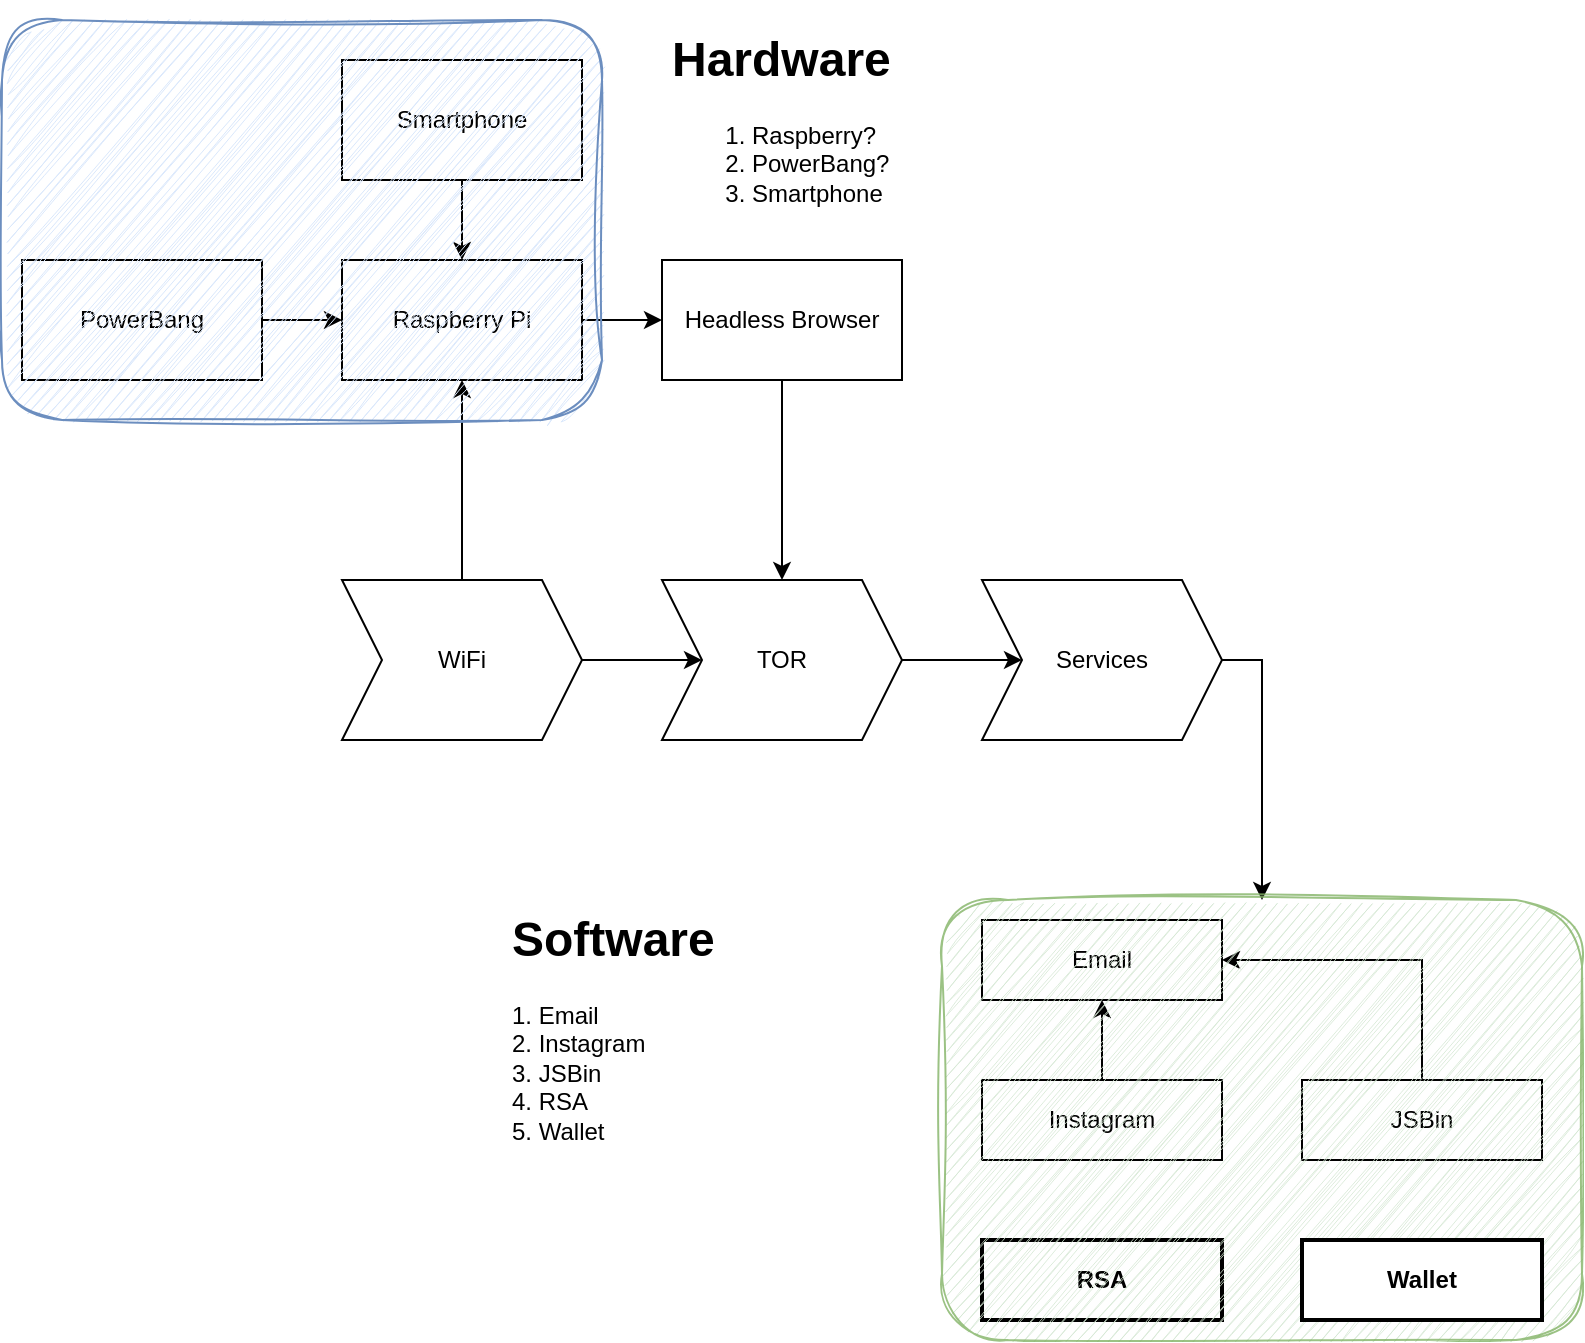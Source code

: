 <mxfile version="21.5.0" type="github">
  <diagram name="Page-1" id="lsT4wqbdhYgyk3f3oKFe">
    <mxGraphModel dx="1360" dy="811" grid="1" gridSize="10" guides="1" tooltips="1" connect="1" arrows="1" fold="1" page="1" pageScale="1" pageWidth="850" pageHeight="1100" math="0" shadow="0">
      <root>
        <mxCell id="0" />
        <mxCell id="1" parent="0" />
        <mxCell id="rJqO0jKTIe9qJqitLwrk-4" value="" style="edgeStyle=orthogonalEdgeStyle;rounded=0;orthogonalLoop=1;jettySize=auto;html=1;" parent="1" source="rJqO0jKTIe9qJqitLwrk-1" target="rJqO0jKTIe9qJqitLwrk-2" edge="1">
          <mxGeometry relative="1" as="geometry" />
        </mxCell>
        <mxCell id="rJqO0jKTIe9qJqitLwrk-6" value="" style="edgeStyle=orthogonalEdgeStyle;rounded=0;orthogonalLoop=1;jettySize=auto;html=1;" parent="1" source="rJqO0jKTIe9qJqitLwrk-1" target="rJqO0jKTIe9qJqitLwrk-5" edge="1">
          <mxGeometry relative="1" as="geometry" />
        </mxCell>
        <mxCell id="rJqO0jKTIe9qJqitLwrk-1" value="WiFi" style="shape=step;perimeter=stepPerimeter;whiteSpace=wrap;html=1;fixedSize=1;" parent="1" vertex="1">
          <mxGeometry x="200" y="320" width="120" height="80" as="geometry" />
        </mxCell>
        <mxCell id="rJqO0jKTIe9qJqitLwrk-10" value="" style="edgeStyle=orthogonalEdgeStyle;rounded=0;orthogonalLoop=1;jettySize=auto;html=1;" parent="1" source="rJqO0jKTIe9qJqitLwrk-2" target="rJqO0jKTIe9qJqitLwrk-9" edge="1">
          <mxGeometry relative="1" as="geometry" />
        </mxCell>
        <mxCell id="rJqO0jKTIe9qJqitLwrk-2" value="TOR" style="shape=step;perimeter=stepPerimeter;whiteSpace=wrap;html=1;fixedSize=1;" parent="1" vertex="1">
          <mxGeometry x="360" y="320" width="120" height="80" as="geometry" />
        </mxCell>
        <mxCell id="rJqO0jKTIe9qJqitLwrk-21" value="" style="edgeStyle=orthogonalEdgeStyle;rounded=0;orthogonalLoop=1;jettySize=auto;html=1;" parent="1" source="rJqO0jKTIe9qJqitLwrk-5" target="rJqO0jKTIe9qJqitLwrk-20" edge="1">
          <mxGeometry relative="1" as="geometry" />
        </mxCell>
        <mxCell id="rJqO0jKTIe9qJqitLwrk-5" value="Raspberry Pi" style="rounded=0;whiteSpace=wrap;html=1;" parent="1" vertex="1">
          <mxGeometry x="200" y="160" width="120" height="60" as="geometry" />
        </mxCell>
        <mxCell id="rJqO0jKTIe9qJqitLwrk-7" value="Email" style="rounded=0;whiteSpace=wrap;html=1;" parent="1" vertex="1">
          <mxGeometry x="520" y="490" width="120" height="40" as="geometry" />
        </mxCell>
        <mxCell id="rRubbl5kEB2REaTL_Rky-6" style="edgeStyle=orthogonalEdgeStyle;rounded=0;orthogonalLoop=1;jettySize=auto;html=1;exitX=1;exitY=0.5;exitDx=0;exitDy=0;entryX=0.5;entryY=0;entryDx=0;entryDy=0;" parent="1" source="rJqO0jKTIe9qJqitLwrk-9" target="rJqO0jKTIe9qJqitLwrk-26" edge="1">
          <mxGeometry relative="1" as="geometry" />
        </mxCell>
        <mxCell id="rJqO0jKTIe9qJqitLwrk-9" value="Services" style="shape=step;perimeter=stepPerimeter;whiteSpace=wrap;html=1;fixedSize=1;" parent="1" vertex="1">
          <mxGeometry x="520" y="320" width="120" height="80" as="geometry" />
        </mxCell>
        <mxCell id="rJqO0jKTIe9qJqitLwrk-12" value="" style="edgeStyle=orthogonalEdgeStyle;rounded=0;orthogonalLoop=1;jettySize=auto;html=1;" parent="1" source="rJqO0jKTIe9qJqitLwrk-11" target="rJqO0jKTIe9qJqitLwrk-7" edge="1">
          <mxGeometry relative="1" as="geometry" />
        </mxCell>
        <mxCell id="rJqO0jKTIe9qJqitLwrk-11" value="Instagram" style="rounded=0;whiteSpace=wrap;html=1;" parent="1" vertex="1">
          <mxGeometry x="520" y="570" width="120" height="40" as="geometry" />
        </mxCell>
        <mxCell id="rJqO0jKTIe9qJqitLwrk-15" style="edgeStyle=orthogonalEdgeStyle;rounded=0;orthogonalLoop=1;jettySize=auto;html=1;exitX=0.5;exitY=0;exitDx=0;exitDy=0;entryX=1;entryY=0.5;entryDx=0;entryDy=0;" parent="1" source="rJqO0jKTIe9qJqitLwrk-14" target="rJqO0jKTIe9qJqitLwrk-7" edge="1">
          <mxGeometry relative="1" as="geometry" />
        </mxCell>
        <mxCell id="rJqO0jKTIe9qJqitLwrk-14" value="JSBin" style="rounded=0;whiteSpace=wrap;html=1;" parent="1" vertex="1">
          <mxGeometry x="680" y="570" width="120" height="40" as="geometry" />
        </mxCell>
        <mxCell id="rJqO0jKTIe9qJqitLwrk-17" value="" style="edgeStyle=orthogonalEdgeStyle;rounded=0;orthogonalLoop=1;jettySize=auto;html=1;" parent="1" source="rJqO0jKTIe9qJqitLwrk-16" target="rJqO0jKTIe9qJqitLwrk-5" edge="1">
          <mxGeometry relative="1" as="geometry" />
        </mxCell>
        <mxCell id="rJqO0jKTIe9qJqitLwrk-16" value="PowerBang" style="rounded=0;whiteSpace=wrap;html=1;" parent="1" vertex="1">
          <mxGeometry x="40" y="160" width="120" height="60" as="geometry" />
        </mxCell>
        <mxCell id="rJqO0jKTIe9qJqitLwrk-19" value="" style="edgeStyle=orthogonalEdgeStyle;rounded=0;orthogonalLoop=1;jettySize=auto;html=1;" parent="1" source="rJqO0jKTIe9qJqitLwrk-18" target="rJqO0jKTIe9qJqitLwrk-5" edge="1">
          <mxGeometry relative="1" as="geometry" />
        </mxCell>
        <mxCell id="rJqO0jKTIe9qJqitLwrk-18" value="Smartphone" style="rounded=0;whiteSpace=wrap;html=1;" parent="1" vertex="1">
          <mxGeometry x="200" y="60" width="120" height="60" as="geometry" />
        </mxCell>
        <mxCell id="rRubbl5kEB2REaTL_Rky-4" value="" style="edgeStyle=orthogonalEdgeStyle;rounded=0;orthogonalLoop=1;jettySize=auto;html=1;" parent="1" source="rJqO0jKTIe9qJqitLwrk-20" target="rJqO0jKTIe9qJqitLwrk-2" edge="1">
          <mxGeometry relative="1" as="geometry" />
        </mxCell>
        <mxCell id="rJqO0jKTIe9qJqitLwrk-20" value="Headless Browser" style="rounded=0;whiteSpace=wrap;html=1;" parent="1" vertex="1">
          <mxGeometry x="360" y="160" width="120" height="60" as="geometry" />
        </mxCell>
        <mxCell id="rJqO0jKTIe9qJqitLwrk-22" value="RSA" style="rounded=0;whiteSpace=wrap;html=1;strokeWidth=2;perimeterSpacing=1;fontStyle=1" parent="1" vertex="1">
          <mxGeometry x="520" y="650" width="120" height="40" as="geometry" />
        </mxCell>
        <mxCell id="rJqO0jKTIe9qJqitLwrk-26" value="" style="rounded=1;whiteSpace=wrap;html=1;fillColor=#d5e8d4;strokeColor=#82b366;sketch=1;curveFitting=1;jiggle=2;opacity=80;gradientColor=none;" parent="1" vertex="1">
          <mxGeometry x="500" y="480" width="320" height="220" as="geometry" />
        </mxCell>
        <mxCell id="rJqO0jKTIe9qJqitLwrk-27" value="" style="rounded=1;whiteSpace=wrap;html=1;sketch=1;curveFitting=1;jiggle=2;fillColor=#dae8fc;strokeColor=#6c8ebf;glass=0;" parent="1" vertex="1">
          <mxGeometry x="30" y="40" width="300" height="200" as="geometry" />
        </mxCell>
        <mxCell id="rJqO0jKTIe9qJqitLwrk-28" value="&lt;h1&gt;Hardware&lt;/h1&gt;&lt;p&gt;&lt;/p&gt;&lt;ol&gt;&lt;li&gt;Raspberry?&lt;/li&gt;&lt;li&gt;PowerBang?&lt;/li&gt;&lt;li&gt;Smartphone&lt;/li&gt;&lt;/ol&gt;&lt;p&gt;&lt;/p&gt;" style="text;html=1;strokeColor=none;fillColor=none;spacing=5;spacingTop=-20;whiteSpace=wrap;overflow=hidden;rounded=0;" parent="1" vertex="1">
          <mxGeometry x="360" y="40" width="190" height="120" as="geometry" />
        </mxCell>
        <mxCell id="rRubbl5kEB2REaTL_Rky-7" value="&lt;h1&gt;Software&lt;/h1&gt;&lt;div&gt;1. Email&lt;/div&gt;&lt;div&gt;2. Instagram&lt;/div&gt;&lt;div&gt;3. JSBin&lt;/div&gt;&lt;div&gt;4. RSA&lt;/div&gt;&lt;div&gt;5. Wallet&lt;/div&gt;" style="text;html=1;strokeColor=none;fillColor=none;spacing=5;spacingTop=-20;whiteSpace=wrap;overflow=hidden;rounded=0;" parent="1" vertex="1">
          <mxGeometry x="280" y="480" width="190" height="120" as="geometry" />
        </mxCell>
        <mxCell id="VpifUKIUipkE6gYy_xPz-1" value="Wallet" style="rounded=0;whiteSpace=wrap;html=1;strokeWidth=2;perimeterSpacing=1;fontStyle=1" vertex="1" parent="1">
          <mxGeometry x="680" y="650" width="120" height="40" as="geometry" />
        </mxCell>
      </root>
    </mxGraphModel>
  </diagram>
</mxfile>
